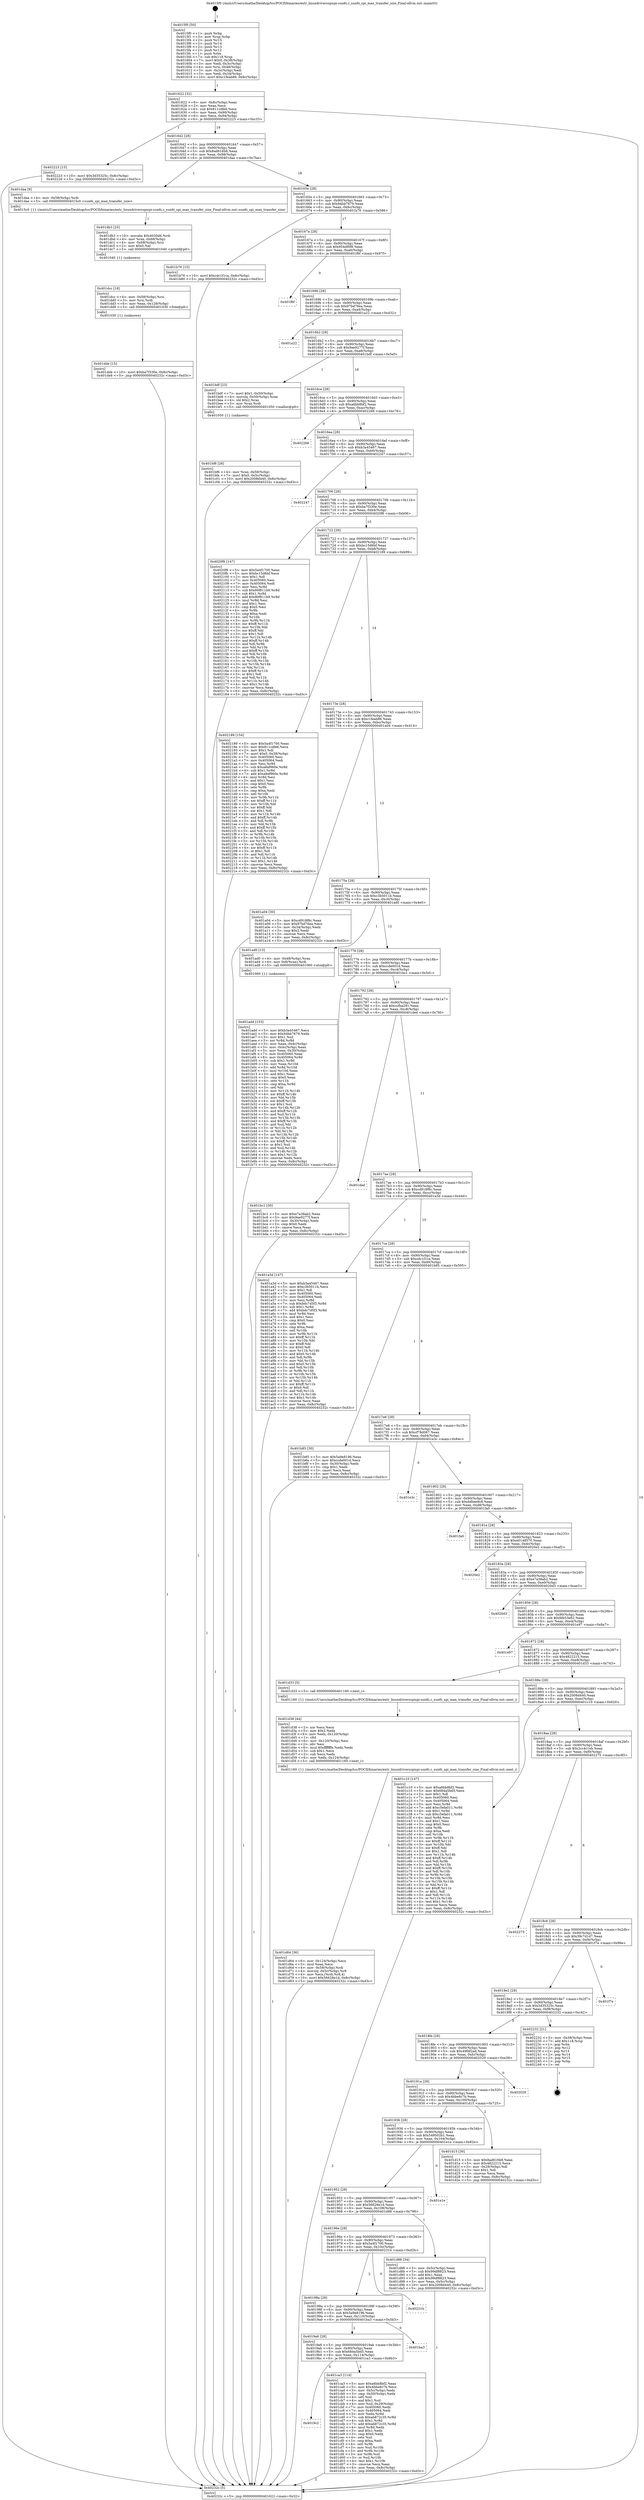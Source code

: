 digraph "0x4015f0" {
  label = "0x4015f0 (/mnt/c/Users/mathe/Desktop/tcc/POCII/binaries/extr_linuxdriversspispi-sun6i.c_sun6i_spi_max_transfer_size_Final-ollvm.out::main(0))"
  labelloc = "t"
  node[shape=record]

  Entry [label="",width=0.3,height=0.3,shape=circle,fillcolor=black,style=filled]
  "0x401622" [label="{
     0x401622 [32]\l
     | [instrs]\l
     &nbsp;&nbsp;0x401622 \<+6\>: mov -0x8c(%rbp),%eax\l
     &nbsp;&nbsp;0x401628 \<+2\>: mov %eax,%ecx\l
     &nbsp;&nbsp;0x40162a \<+6\>: sub $0x811cdfe6,%ecx\l
     &nbsp;&nbsp;0x401630 \<+6\>: mov %eax,-0x90(%rbp)\l
     &nbsp;&nbsp;0x401636 \<+6\>: mov %ecx,-0x94(%rbp)\l
     &nbsp;&nbsp;0x40163c \<+6\>: je 0000000000402223 \<main+0xc33\>\l
  }"]
  "0x402223" [label="{
     0x402223 [15]\l
     | [instrs]\l
     &nbsp;&nbsp;0x402223 \<+10\>: movl $0x3d35325c,-0x8c(%rbp)\l
     &nbsp;&nbsp;0x40222d \<+5\>: jmp 000000000040232c \<main+0xd3c\>\l
  }"]
  "0x401642" [label="{
     0x401642 [28]\l
     | [instrs]\l
     &nbsp;&nbsp;0x401642 \<+5\>: jmp 0000000000401647 \<main+0x57\>\l
     &nbsp;&nbsp;0x401647 \<+6\>: mov -0x90(%rbp),%eax\l
     &nbsp;&nbsp;0x40164d \<+5\>: sub $0x8ad616b8,%eax\l
     &nbsp;&nbsp;0x401652 \<+6\>: mov %eax,-0x98(%rbp)\l
     &nbsp;&nbsp;0x401658 \<+6\>: je 0000000000401daa \<main+0x7ba\>\l
  }"]
  Exit [label="",width=0.3,height=0.3,shape=circle,fillcolor=black,style=filled,peripheries=2]
  "0x401daa" [label="{
     0x401daa [9]\l
     | [instrs]\l
     &nbsp;&nbsp;0x401daa \<+4\>: mov -0x58(%rbp),%rdi\l
     &nbsp;&nbsp;0x401dae \<+5\>: call 00000000004015c0 \<sun6i_spi_max_transfer_size\>\l
     | [calls]\l
     &nbsp;&nbsp;0x4015c0 \{1\} (/mnt/c/Users/mathe/Desktop/tcc/POCII/binaries/extr_linuxdriversspispi-sun6i.c_sun6i_spi_max_transfer_size_Final-ollvm.out::sun6i_spi_max_transfer_size)\l
  }"]
  "0x40165e" [label="{
     0x40165e [28]\l
     | [instrs]\l
     &nbsp;&nbsp;0x40165e \<+5\>: jmp 0000000000401663 \<main+0x73\>\l
     &nbsp;&nbsp;0x401663 \<+6\>: mov -0x90(%rbp),%eax\l
     &nbsp;&nbsp;0x401669 \<+5\>: sub $0x94bb7679,%eax\l
     &nbsp;&nbsp;0x40166e \<+6\>: mov %eax,-0x9c(%rbp)\l
     &nbsp;&nbsp;0x401674 \<+6\>: je 0000000000401b76 \<main+0x586\>\l
  }"]
  "0x401dde" [label="{
     0x401dde [15]\l
     | [instrs]\l
     &nbsp;&nbsp;0x401dde \<+10\>: movl $0xba7f330e,-0x8c(%rbp)\l
     &nbsp;&nbsp;0x401de8 \<+5\>: jmp 000000000040232c \<main+0xd3c\>\l
  }"]
  "0x401b76" [label="{
     0x401b76 [15]\l
     | [instrs]\l
     &nbsp;&nbsp;0x401b76 \<+10\>: movl $0xcdc1f1ca,-0x8c(%rbp)\l
     &nbsp;&nbsp;0x401b80 \<+5\>: jmp 000000000040232c \<main+0xd3c\>\l
  }"]
  "0x40167a" [label="{
     0x40167a [28]\l
     | [instrs]\l
     &nbsp;&nbsp;0x40167a \<+5\>: jmp 000000000040167f \<main+0x8f\>\l
     &nbsp;&nbsp;0x40167f \<+6\>: mov -0x90(%rbp),%eax\l
     &nbsp;&nbsp;0x401685 \<+5\>: sub $0x954df0f8,%eax\l
     &nbsp;&nbsp;0x40168a \<+6\>: mov %eax,-0xa0(%rbp)\l
     &nbsp;&nbsp;0x401690 \<+6\>: je 0000000000401f6f \<main+0x97f\>\l
  }"]
  "0x401dcc" [label="{
     0x401dcc [18]\l
     | [instrs]\l
     &nbsp;&nbsp;0x401dcc \<+4\>: mov -0x58(%rbp),%rsi\l
     &nbsp;&nbsp;0x401dd0 \<+3\>: mov %rsi,%rdi\l
     &nbsp;&nbsp;0x401dd3 \<+6\>: mov %eax,-0x128(%rbp)\l
     &nbsp;&nbsp;0x401dd9 \<+5\>: call 0000000000401030 \<free@plt\>\l
     | [calls]\l
     &nbsp;&nbsp;0x401030 \{1\} (unknown)\l
  }"]
  "0x401f6f" [label="{
     0x401f6f\l
  }", style=dashed]
  "0x401696" [label="{
     0x401696 [28]\l
     | [instrs]\l
     &nbsp;&nbsp;0x401696 \<+5\>: jmp 000000000040169b \<main+0xab\>\l
     &nbsp;&nbsp;0x40169b \<+6\>: mov -0x90(%rbp),%eax\l
     &nbsp;&nbsp;0x4016a1 \<+5\>: sub $0x97bd76ea,%eax\l
     &nbsp;&nbsp;0x4016a6 \<+6\>: mov %eax,-0xa4(%rbp)\l
     &nbsp;&nbsp;0x4016ac \<+6\>: je 0000000000401a22 \<main+0x432\>\l
  }"]
  "0x401db3" [label="{
     0x401db3 [25]\l
     | [instrs]\l
     &nbsp;&nbsp;0x401db3 \<+10\>: movabs $0x4030d6,%rdi\l
     &nbsp;&nbsp;0x401dbd \<+4\>: mov %rax,-0x68(%rbp)\l
     &nbsp;&nbsp;0x401dc1 \<+4\>: mov -0x68(%rbp),%rsi\l
     &nbsp;&nbsp;0x401dc5 \<+2\>: mov $0x0,%al\l
     &nbsp;&nbsp;0x401dc7 \<+5\>: call 0000000000401040 \<printf@plt\>\l
     | [calls]\l
     &nbsp;&nbsp;0x401040 \{1\} (unknown)\l
  }"]
  "0x401a22" [label="{
     0x401a22\l
  }", style=dashed]
  "0x4016b2" [label="{
     0x4016b2 [28]\l
     | [instrs]\l
     &nbsp;&nbsp;0x4016b2 \<+5\>: jmp 00000000004016b7 \<main+0xc7\>\l
     &nbsp;&nbsp;0x4016b7 \<+6\>: mov -0x90(%rbp),%eax\l
     &nbsp;&nbsp;0x4016bd \<+5\>: sub $0x9ae9277f,%eax\l
     &nbsp;&nbsp;0x4016c2 \<+6\>: mov %eax,-0xa8(%rbp)\l
     &nbsp;&nbsp;0x4016c8 \<+6\>: je 0000000000401bdf \<main+0x5ef\>\l
  }"]
  "0x401d64" [label="{
     0x401d64 [36]\l
     | [instrs]\l
     &nbsp;&nbsp;0x401d64 \<+6\>: mov -0x124(%rbp),%ecx\l
     &nbsp;&nbsp;0x401d6a \<+3\>: imul %eax,%ecx\l
     &nbsp;&nbsp;0x401d6d \<+4\>: mov -0x58(%rbp),%rdi\l
     &nbsp;&nbsp;0x401d71 \<+4\>: movslq -0x5c(%rbp),%r8\l
     &nbsp;&nbsp;0x401d75 \<+4\>: mov %ecx,(%rdi,%r8,4)\l
     &nbsp;&nbsp;0x401d79 \<+10\>: movl $0x56628e1d,-0x8c(%rbp)\l
     &nbsp;&nbsp;0x401d83 \<+5\>: jmp 000000000040232c \<main+0xd3c\>\l
  }"]
  "0x401bdf" [label="{
     0x401bdf [23]\l
     | [instrs]\l
     &nbsp;&nbsp;0x401bdf \<+7\>: movl $0x1,-0x50(%rbp)\l
     &nbsp;&nbsp;0x401be6 \<+4\>: movslq -0x50(%rbp),%rax\l
     &nbsp;&nbsp;0x401bea \<+4\>: shl $0x2,%rax\l
     &nbsp;&nbsp;0x401bee \<+3\>: mov %rax,%rdi\l
     &nbsp;&nbsp;0x401bf1 \<+5\>: call 0000000000401050 \<malloc@plt\>\l
     | [calls]\l
     &nbsp;&nbsp;0x401050 \{1\} (unknown)\l
  }"]
  "0x4016ce" [label="{
     0x4016ce [28]\l
     | [instrs]\l
     &nbsp;&nbsp;0x4016ce \<+5\>: jmp 00000000004016d3 \<main+0xe3\>\l
     &nbsp;&nbsp;0x4016d3 \<+6\>: mov -0x90(%rbp),%eax\l
     &nbsp;&nbsp;0x4016d9 \<+5\>: sub $0xa6bb8bf2,%eax\l
     &nbsp;&nbsp;0x4016de \<+6\>: mov %eax,-0xac(%rbp)\l
     &nbsp;&nbsp;0x4016e4 \<+6\>: je 0000000000402266 \<main+0xc76\>\l
  }"]
  "0x401d38" [label="{
     0x401d38 [44]\l
     | [instrs]\l
     &nbsp;&nbsp;0x401d38 \<+2\>: xor %ecx,%ecx\l
     &nbsp;&nbsp;0x401d3a \<+5\>: mov $0x2,%edx\l
     &nbsp;&nbsp;0x401d3f \<+6\>: mov %edx,-0x120(%rbp)\l
     &nbsp;&nbsp;0x401d45 \<+1\>: cltd\l
     &nbsp;&nbsp;0x401d46 \<+6\>: mov -0x120(%rbp),%esi\l
     &nbsp;&nbsp;0x401d4c \<+2\>: idiv %esi\l
     &nbsp;&nbsp;0x401d4e \<+6\>: imul $0xfffffffe,%edx,%edx\l
     &nbsp;&nbsp;0x401d54 \<+3\>: sub $0x1,%ecx\l
     &nbsp;&nbsp;0x401d57 \<+2\>: sub %ecx,%edx\l
     &nbsp;&nbsp;0x401d59 \<+6\>: mov %edx,-0x124(%rbp)\l
     &nbsp;&nbsp;0x401d5f \<+5\>: call 0000000000401160 \<next_i\>\l
     | [calls]\l
     &nbsp;&nbsp;0x401160 \{1\} (/mnt/c/Users/mathe/Desktop/tcc/POCII/binaries/extr_linuxdriversspispi-sun6i.c_sun6i_spi_max_transfer_size_Final-ollvm.out::next_i)\l
  }"]
  "0x402266" [label="{
     0x402266\l
  }", style=dashed]
  "0x4016ea" [label="{
     0x4016ea [28]\l
     | [instrs]\l
     &nbsp;&nbsp;0x4016ea \<+5\>: jmp 00000000004016ef \<main+0xff\>\l
     &nbsp;&nbsp;0x4016ef \<+6\>: mov -0x90(%rbp),%eax\l
     &nbsp;&nbsp;0x4016f5 \<+5\>: sub $0xb3a45467,%eax\l
     &nbsp;&nbsp;0x4016fa \<+6\>: mov %eax,-0xb0(%rbp)\l
     &nbsp;&nbsp;0x401700 \<+6\>: je 0000000000402247 \<main+0xc57\>\l
  }"]
  "0x4019c2" [label="{
     0x4019c2\l
  }", style=dashed]
  "0x402247" [label="{
     0x402247\l
  }", style=dashed]
  "0x401706" [label="{
     0x401706 [28]\l
     | [instrs]\l
     &nbsp;&nbsp;0x401706 \<+5\>: jmp 000000000040170b \<main+0x11b\>\l
     &nbsp;&nbsp;0x40170b \<+6\>: mov -0x90(%rbp),%eax\l
     &nbsp;&nbsp;0x401711 \<+5\>: sub $0xba7f330e,%eax\l
     &nbsp;&nbsp;0x401716 \<+6\>: mov %eax,-0xb4(%rbp)\l
     &nbsp;&nbsp;0x40171c \<+6\>: je 00000000004020f6 \<main+0xb06\>\l
  }"]
  "0x401ca3" [label="{
     0x401ca3 [114]\l
     | [instrs]\l
     &nbsp;&nbsp;0x401ca3 \<+5\>: mov $0xa6bb8bf2,%eax\l
     &nbsp;&nbsp;0x401ca8 \<+5\>: mov $0x4bbe8c7b,%ecx\l
     &nbsp;&nbsp;0x401cad \<+3\>: mov -0x5c(%rbp),%edx\l
     &nbsp;&nbsp;0x401cb0 \<+3\>: cmp -0x50(%rbp),%edx\l
     &nbsp;&nbsp;0x401cb3 \<+4\>: setl %sil\l
     &nbsp;&nbsp;0x401cb7 \<+4\>: and $0x1,%sil\l
     &nbsp;&nbsp;0x401cbb \<+4\>: mov %sil,-0x29(%rbp)\l
     &nbsp;&nbsp;0x401cbf \<+7\>: mov 0x405060,%edx\l
     &nbsp;&nbsp;0x401cc6 \<+7\>: mov 0x405064,%edi\l
     &nbsp;&nbsp;0x401ccd \<+3\>: mov %edx,%r8d\l
     &nbsp;&nbsp;0x401cd0 \<+7\>: sub $0xab872c35,%r8d\l
     &nbsp;&nbsp;0x401cd7 \<+4\>: sub $0x1,%r8d\l
     &nbsp;&nbsp;0x401cdb \<+7\>: add $0xab872c35,%r8d\l
     &nbsp;&nbsp;0x401ce2 \<+4\>: imul %r8d,%edx\l
     &nbsp;&nbsp;0x401ce6 \<+3\>: and $0x1,%edx\l
     &nbsp;&nbsp;0x401ce9 \<+3\>: cmp $0x0,%edx\l
     &nbsp;&nbsp;0x401cec \<+4\>: sete %sil\l
     &nbsp;&nbsp;0x401cf0 \<+3\>: cmp $0xa,%edi\l
     &nbsp;&nbsp;0x401cf3 \<+4\>: setl %r9b\l
     &nbsp;&nbsp;0x401cf7 \<+3\>: mov %sil,%r10b\l
     &nbsp;&nbsp;0x401cfa \<+3\>: and %r9b,%r10b\l
     &nbsp;&nbsp;0x401cfd \<+3\>: xor %r9b,%sil\l
     &nbsp;&nbsp;0x401d00 \<+3\>: or %sil,%r10b\l
     &nbsp;&nbsp;0x401d03 \<+4\>: test $0x1,%r10b\l
     &nbsp;&nbsp;0x401d07 \<+3\>: cmovne %ecx,%eax\l
     &nbsp;&nbsp;0x401d0a \<+6\>: mov %eax,-0x8c(%rbp)\l
     &nbsp;&nbsp;0x401d10 \<+5\>: jmp 000000000040232c \<main+0xd3c\>\l
  }"]
  "0x4020f6" [label="{
     0x4020f6 [147]\l
     | [instrs]\l
     &nbsp;&nbsp;0x4020f6 \<+5\>: mov $0x5a4f1700,%eax\l
     &nbsp;&nbsp;0x4020fb \<+5\>: mov $0xbc15d6bf,%ecx\l
     &nbsp;&nbsp;0x402100 \<+2\>: mov $0x1,%dl\l
     &nbsp;&nbsp;0x402102 \<+7\>: mov 0x405060,%esi\l
     &nbsp;&nbsp;0x402109 \<+7\>: mov 0x405064,%edi\l
     &nbsp;&nbsp;0x402110 \<+3\>: mov %esi,%r8d\l
     &nbsp;&nbsp;0x402113 \<+7\>: sub $0x90f811b9,%r8d\l
     &nbsp;&nbsp;0x40211a \<+4\>: sub $0x1,%r8d\l
     &nbsp;&nbsp;0x40211e \<+7\>: add $0x90f811b9,%r8d\l
     &nbsp;&nbsp;0x402125 \<+4\>: imul %r8d,%esi\l
     &nbsp;&nbsp;0x402129 \<+3\>: and $0x1,%esi\l
     &nbsp;&nbsp;0x40212c \<+3\>: cmp $0x0,%esi\l
     &nbsp;&nbsp;0x40212f \<+4\>: sete %r9b\l
     &nbsp;&nbsp;0x402133 \<+3\>: cmp $0xa,%edi\l
     &nbsp;&nbsp;0x402136 \<+4\>: setl %r10b\l
     &nbsp;&nbsp;0x40213a \<+3\>: mov %r9b,%r11b\l
     &nbsp;&nbsp;0x40213d \<+4\>: xor $0xff,%r11b\l
     &nbsp;&nbsp;0x402141 \<+3\>: mov %r10b,%bl\l
     &nbsp;&nbsp;0x402144 \<+3\>: xor $0xff,%bl\l
     &nbsp;&nbsp;0x402147 \<+3\>: xor $0x1,%dl\l
     &nbsp;&nbsp;0x40214a \<+3\>: mov %r11b,%r14b\l
     &nbsp;&nbsp;0x40214d \<+4\>: and $0xff,%r14b\l
     &nbsp;&nbsp;0x402151 \<+3\>: and %dl,%r9b\l
     &nbsp;&nbsp;0x402154 \<+3\>: mov %bl,%r15b\l
     &nbsp;&nbsp;0x402157 \<+4\>: and $0xff,%r15b\l
     &nbsp;&nbsp;0x40215b \<+3\>: and %dl,%r10b\l
     &nbsp;&nbsp;0x40215e \<+3\>: or %r9b,%r14b\l
     &nbsp;&nbsp;0x402161 \<+3\>: or %r10b,%r15b\l
     &nbsp;&nbsp;0x402164 \<+3\>: xor %r15b,%r14b\l
     &nbsp;&nbsp;0x402167 \<+3\>: or %bl,%r11b\l
     &nbsp;&nbsp;0x40216a \<+4\>: xor $0xff,%r11b\l
     &nbsp;&nbsp;0x40216e \<+3\>: or $0x1,%dl\l
     &nbsp;&nbsp;0x402171 \<+3\>: and %dl,%r11b\l
     &nbsp;&nbsp;0x402174 \<+3\>: or %r11b,%r14b\l
     &nbsp;&nbsp;0x402177 \<+4\>: test $0x1,%r14b\l
     &nbsp;&nbsp;0x40217b \<+3\>: cmovne %ecx,%eax\l
     &nbsp;&nbsp;0x40217e \<+6\>: mov %eax,-0x8c(%rbp)\l
     &nbsp;&nbsp;0x402184 \<+5\>: jmp 000000000040232c \<main+0xd3c\>\l
  }"]
  "0x401722" [label="{
     0x401722 [28]\l
     | [instrs]\l
     &nbsp;&nbsp;0x401722 \<+5\>: jmp 0000000000401727 \<main+0x137\>\l
     &nbsp;&nbsp;0x401727 \<+6\>: mov -0x90(%rbp),%eax\l
     &nbsp;&nbsp;0x40172d \<+5\>: sub $0xbc15d6bf,%eax\l
     &nbsp;&nbsp;0x401732 \<+6\>: mov %eax,-0xb8(%rbp)\l
     &nbsp;&nbsp;0x401738 \<+6\>: je 0000000000402189 \<main+0xb99\>\l
  }"]
  "0x4019a6" [label="{
     0x4019a6 [28]\l
     | [instrs]\l
     &nbsp;&nbsp;0x4019a6 \<+5\>: jmp 00000000004019ab \<main+0x3bb\>\l
     &nbsp;&nbsp;0x4019ab \<+6\>: mov -0x90(%rbp),%eax\l
     &nbsp;&nbsp;0x4019b1 \<+5\>: sub $0x684a5bd5,%eax\l
     &nbsp;&nbsp;0x4019b6 \<+6\>: mov %eax,-0x114(%rbp)\l
     &nbsp;&nbsp;0x4019bc \<+6\>: je 0000000000401ca3 \<main+0x6b3\>\l
  }"]
  "0x402189" [label="{
     0x402189 [154]\l
     | [instrs]\l
     &nbsp;&nbsp;0x402189 \<+5\>: mov $0x5a4f1700,%eax\l
     &nbsp;&nbsp;0x40218e \<+5\>: mov $0x811cdfe6,%ecx\l
     &nbsp;&nbsp;0x402193 \<+2\>: mov $0x1,%dl\l
     &nbsp;&nbsp;0x402195 \<+7\>: movl $0x0,-0x38(%rbp)\l
     &nbsp;&nbsp;0x40219c \<+7\>: mov 0x405060,%esi\l
     &nbsp;&nbsp;0x4021a3 \<+7\>: mov 0x405064,%edi\l
     &nbsp;&nbsp;0x4021aa \<+3\>: mov %esi,%r8d\l
     &nbsp;&nbsp;0x4021ad \<+7\>: sub $0xa8af960e,%r8d\l
     &nbsp;&nbsp;0x4021b4 \<+4\>: sub $0x1,%r8d\l
     &nbsp;&nbsp;0x4021b8 \<+7\>: add $0xa8af960e,%r8d\l
     &nbsp;&nbsp;0x4021bf \<+4\>: imul %r8d,%esi\l
     &nbsp;&nbsp;0x4021c3 \<+3\>: and $0x1,%esi\l
     &nbsp;&nbsp;0x4021c6 \<+3\>: cmp $0x0,%esi\l
     &nbsp;&nbsp;0x4021c9 \<+4\>: sete %r9b\l
     &nbsp;&nbsp;0x4021cd \<+3\>: cmp $0xa,%edi\l
     &nbsp;&nbsp;0x4021d0 \<+4\>: setl %r10b\l
     &nbsp;&nbsp;0x4021d4 \<+3\>: mov %r9b,%r11b\l
     &nbsp;&nbsp;0x4021d7 \<+4\>: xor $0xff,%r11b\l
     &nbsp;&nbsp;0x4021db \<+3\>: mov %r10b,%bl\l
     &nbsp;&nbsp;0x4021de \<+3\>: xor $0xff,%bl\l
     &nbsp;&nbsp;0x4021e1 \<+3\>: xor $0x1,%dl\l
     &nbsp;&nbsp;0x4021e4 \<+3\>: mov %r11b,%r14b\l
     &nbsp;&nbsp;0x4021e7 \<+4\>: and $0xff,%r14b\l
     &nbsp;&nbsp;0x4021eb \<+3\>: and %dl,%r9b\l
     &nbsp;&nbsp;0x4021ee \<+3\>: mov %bl,%r15b\l
     &nbsp;&nbsp;0x4021f1 \<+4\>: and $0xff,%r15b\l
     &nbsp;&nbsp;0x4021f5 \<+3\>: and %dl,%r10b\l
     &nbsp;&nbsp;0x4021f8 \<+3\>: or %r9b,%r14b\l
     &nbsp;&nbsp;0x4021fb \<+3\>: or %r10b,%r15b\l
     &nbsp;&nbsp;0x4021fe \<+3\>: xor %r15b,%r14b\l
     &nbsp;&nbsp;0x402201 \<+3\>: or %bl,%r11b\l
     &nbsp;&nbsp;0x402204 \<+4\>: xor $0xff,%r11b\l
     &nbsp;&nbsp;0x402208 \<+3\>: or $0x1,%dl\l
     &nbsp;&nbsp;0x40220b \<+3\>: and %dl,%r11b\l
     &nbsp;&nbsp;0x40220e \<+3\>: or %r11b,%r14b\l
     &nbsp;&nbsp;0x402211 \<+4\>: test $0x1,%r14b\l
     &nbsp;&nbsp;0x402215 \<+3\>: cmovne %ecx,%eax\l
     &nbsp;&nbsp;0x402218 \<+6\>: mov %eax,-0x8c(%rbp)\l
     &nbsp;&nbsp;0x40221e \<+5\>: jmp 000000000040232c \<main+0xd3c\>\l
  }"]
  "0x40173e" [label="{
     0x40173e [28]\l
     | [instrs]\l
     &nbsp;&nbsp;0x40173e \<+5\>: jmp 0000000000401743 \<main+0x153\>\l
     &nbsp;&nbsp;0x401743 \<+6\>: mov -0x90(%rbp),%eax\l
     &nbsp;&nbsp;0x401749 \<+5\>: sub $0xc1feab86,%eax\l
     &nbsp;&nbsp;0x40174e \<+6\>: mov %eax,-0xbc(%rbp)\l
     &nbsp;&nbsp;0x401754 \<+6\>: je 0000000000401a04 \<main+0x414\>\l
  }"]
  "0x401ba3" [label="{
     0x401ba3\l
  }", style=dashed]
  "0x401a04" [label="{
     0x401a04 [30]\l
     | [instrs]\l
     &nbsp;&nbsp;0x401a04 \<+5\>: mov $0xcd918f8c,%eax\l
     &nbsp;&nbsp;0x401a09 \<+5\>: mov $0x97bd76ea,%ecx\l
     &nbsp;&nbsp;0x401a0e \<+3\>: mov -0x34(%rbp),%edx\l
     &nbsp;&nbsp;0x401a11 \<+3\>: cmp $0x2,%edx\l
     &nbsp;&nbsp;0x401a14 \<+3\>: cmovne %ecx,%eax\l
     &nbsp;&nbsp;0x401a17 \<+6\>: mov %eax,-0x8c(%rbp)\l
     &nbsp;&nbsp;0x401a1d \<+5\>: jmp 000000000040232c \<main+0xd3c\>\l
  }"]
  "0x40175a" [label="{
     0x40175a [28]\l
     | [instrs]\l
     &nbsp;&nbsp;0x40175a \<+5\>: jmp 000000000040175f \<main+0x16f\>\l
     &nbsp;&nbsp;0x40175f \<+6\>: mov -0x90(%rbp),%eax\l
     &nbsp;&nbsp;0x401765 \<+5\>: sub $0xc3b5011b,%eax\l
     &nbsp;&nbsp;0x40176a \<+6\>: mov %eax,-0xc0(%rbp)\l
     &nbsp;&nbsp;0x401770 \<+6\>: je 0000000000401ad0 \<main+0x4e0\>\l
  }"]
  "0x40232c" [label="{
     0x40232c [5]\l
     | [instrs]\l
     &nbsp;&nbsp;0x40232c \<+5\>: jmp 0000000000401622 \<main+0x32\>\l
  }"]
  "0x4015f0" [label="{
     0x4015f0 [50]\l
     | [instrs]\l
     &nbsp;&nbsp;0x4015f0 \<+1\>: push %rbp\l
     &nbsp;&nbsp;0x4015f1 \<+3\>: mov %rsp,%rbp\l
     &nbsp;&nbsp;0x4015f4 \<+2\>: push %r15\l
     &nbsp;&nbsp;0x4015f6 \<+2\>: push %r14\l
     &nbsp;&nbsp;0x4015f8 \<+2\>: push %r13\l
     &nbsp;&nbsp;0x4015fa \<+2\>: push %r12\l
     &nbsp;&nbsp;0x4015fc \<+1\>: push %rbx\l
     &nbsp;&nbsp;0x4015fd \<+7\>: sub $0x118,%rsp\l
     &nbsp;&nbsp;0x401604 \<+7\>: movl $0x0,-0x38(%rbp)\l
     &nbsp;&nbsp;0x40160b \<+3\>: mov %edi,-0x3c(%rbp)\l
     &nbsp;&nbsp;0x40160e \<+4\>: mov %rsi,-0x48(%rbp)\l
     &nbsp;&nbsp;0x401612 \<+3\>: mov -0x3c(%rbp),%edi\l
     &nbsp;&nbsp;0x401615 \<+3\>: mov %edi,-0x34(%rbp)\l
     &nbsp;&nbsp;0x401618 \<+10\>: movl $0xc1feab86,-0x8c(%rbp)\l
  }"]
  "0x40198a" [label="{
     0x40198a [28]\l
     | [instrs]\l
     &nbsp;&nbsp;0x40198a \<+5\>: jmp 000000000040198f \<main+0x39f\>\l
     &nbsp;&nbsp;0x40198f \<+6\>: mov -0x90(%rbp),%eax\l
     &nbsp;&nbsp;0x401995 \<+5\>: sub $0x5a9e8196,%eax\l
     &nbsp;&nbsp;0x40199a \<+6\>: mov %eax,-0x110(%rbp)\l
     &nbsp;&nbsp;0x4019a0 \<+6\>: je 0000000000401ba3 \<main+0x5b3\>\l
  }"]
  "0x401ad0" [label="{
     0x401ad0 [13]\l
     | [instrs]\l
     &nbsp;&nbsp;0x401ad0 \<+4\>: mov -0x48(%rbp),%rax\l
     &nbsp;&nbsp;0x401ad4 \<+4\>: mov 0x8(%rax),%rdi\l
     &nbsp;&nbsp;0x401ad8 \<+5\>: call 0000000000401060 \<atoi@plt\>\l
     | [calls]\l
     &nbsp;&nbsp;0x401060 \{1\} (unknown)\l
  }"]
  "0x401776" [label="{
     0x401776 [28]\l
     | [instrs]\l
     &nbsp;&nbsp;0x401776 \<+5\>: jmp 000000000040177b \<main+0x18b\>\l
     &nbsp;&nbsp;0x40177b \<+6\>: mov -0x90(%rbp),%eax\l
     &nbsp;&nbsp;0x401781 \<+5\>: sub $0xccde001d,%eax\l
     &nbsp;&nbsp;0x401786 \<+6\>: mov %eax,-0xc4(%rbp)\l
     &nbsp;&nbsp;0x40178c \<+6\>: je 0000000000401bc1 \<main+0x5d1\>\l
  }"]
  "0x40231b" [label="{
     0x40231b\l
  }", style=dashed]
  "0x401bc1" [label="{
     0x401bc1 [30]\l
     | [instrs]\l
     &nbsp;&nbsp;0x401bc1 \<+5\>: mov $0xe7a38ab2,%eax\l
     &nbsp;&nbsp;0x401bc6 \<+5\>: mov $0x9ae9277f,%ecx\l
     &nbsp;&nbsp;0x401bcb \<+3\>: mov -0x30(%rbp),%edx\l
     &nbsp;&nbsp;0x401bce \<+3\>: cmp $0x0,%edx\l
     &nbsp;&nbsp;0x401bd1 \<+3\>: cmove %ecx,%eax\l
     &nbsp;&nbsp;0x401bd4 \<+6\>: mov %eax,-0x8c(%rbp)\l
     &nbsp;&nbsp;0x401bda \<+5\>: jmp 000000000040232c \<main+0xd3c\>\l
  }"]
  "0x401792" [label="{
     0x401792 [28]\l
     | [instrs]\l
     &nbsp;&nbsp;0x401792 \<+5\>: jmp 0000000000401797 \<main+0x1a7\>\l
     &nbsp;&nbsp;0x401797 \<+6\>: mov -0x90(%rbp),%eax\l
     &nbsp;&nbsp;0x40179d \<+5\>: sub $0xccfba291,%eax\l
     &nbsp;&nbsp;0x4017a2 \<+6\>: mov %eax,-0xc8(%rbp)\l
     &nbsp;&nbsp;0x4017a8 \<+6\>: je 0000000000401ded \<main+0x7fd\>\l
  }"]
  "0x40196e" [label="{
     0x40196e [28]\l
     | [instrs]\l
     &nbsp;&nbsp;0x40196e \<+5\>: jmp 0000000000401973 \<main+0x383\>\l
     &nbsp;&nbsp;0x401973 \<+6\>: mov -0x90(%rbp),%eax\l
     &nbsp;&nbsp;0x401979 \<+5\>: sub $0x5a4f1700,%eax\l
     &nbsp;&nbsp;0x40197e \<+6\>: mov %eax,-0x10c(%rbp)\l
     &nbsp;&nbsp;0x401984 \<+6\>: je 000000000040231b \<main+0xd2b\>\l
  }"]
  "0x401ded" [label="{
     0x401ded\l
  }", style=dashed]
  "0x4017ae" [label="{
     0x4017ae [28]\l
     | [instrs]\l
     &nbsp;&nbsp;0x4017ae \<+5\>: jmp 00000000004017b3 \<main+0x1c3\>\l
     &nbsp;&nbsp;0x4017b3 \<+6\>: mov -0x90(%rbp),%eax\l
     &nbsp;&nbsp;0x4017b9 \<+5\>: sub $0xcd918f8c,%eax\l
     &nbsp;&nbsp;0x4017be \<+6\>: mov %eax,-0xcc(%rbp)\l
     &nbsp;&nbsp;0x4017c4 \<+6\>: je 0000000000401a3d \<main+0x44d\>\l
  }"]
  "0x401d88" [label="{
     0x401d88 [34]\l
     | [instrs]\l
     &nbsp;&nbsp;0x401d88 \<+3\>: mov -0x5c(%rbp),%eax\l
     &nbsp;&nbsp;0x401d8b \<+5\>: sub $0x99df8823,%eax\l
     &nbsp;&nbsp;0x401d90 \<+3\>: add $0x1,%eax\l
     &nbsp;&nbsp;0x401d93 \<+5\>: add $0x99df8823,%eax\l
     &nbsp;&nbsp;0x401d98 \<+3\>: mov %eax,-0x5c(%rbp)\l
     &nbsp;&nbsp;0x401d9b \<+10\>: movl $0x2008d440,-0x8c(%rbp)\l
     &nbsp;&nbsp;0x401da5 \<+5\>: jmp 000000000040232c \<main+0xd3c\>\l
  }"]
  "0x401a3d" [label="{
     0x401a3d [147]\l
     | [instrs]\l
     &nbsp;&nbsp;0x401a3d \<+5\>: mov $0xb3a45467,%eax\l
     &nbsp;&nbsp;0x401a42 \<+5\>: mov $0xc3b5011b,%ecx\l
     &nbsp;&nbsp;0x401a47 \<+2\>: mov $0x1,%dl\l
     &nbsp;&nbsp;0x401a49 \<+7\>: mov 0x405060,%esi\l
     &nbsp;&nbsp;0x401a50 \<+7\>: mov 0x405064,%edi\l
     &nbsp;&nbsp;0x401a57 \<+3\>: mov %esi,%r8d\l
     &nbsp;&nbsp;0x401a5a \<+7\>: sub $0xbdc7d5f3,%r8d\l
     &nbsp;&nbsp;0x401a61 \<+4\>: sub $0x1,%r8d\l
     &nbsp;&nbsp;0x401a65 \<+7\>: add $0xbdc7d5f3,%r8d\l
     &nbsp;&nbsp;0x401a6c \<+4\>: imul %r8d,%esi\l
     &nbsp;&nbsp;0x401a70 \<+3\>: and $0x1,%esi\l
     &nbsp;&nbsp;0x401a73 \<+3\>: cmp $0x0,%esi\l
     &nbsp;&nbsp;0x401a76 \<+4\>: sete %r9b\l
     &nbsp;&nbsp;0x401a7a \<+3\>: cmp $0xa,%edi\l
     &nbsp;&nbsp;0x401a7d \<+4\>: setl %r10b\l
     &nbsp;&nbsp;0x401a81 \<+3\>: mov %r9b,%r11b\l
     &nbsp;&nbsp;0x401a84 \<+4\>: xor $0xff,%r11b\l
     &nbsp;&nbsp;0x401a88 \<+3\>: mov %r10b,%bl\l
     &nbsp;&nbsp;0x401a8b \<+3\>: xor $0xff,%bl\l
     &nbsp;&nbsp;0x401a8e \<+3\>: xor $0x0,%dl\l
     &nbsp;&nbsp;0x401a91 \<+3\>: mov %r11b,%r14b\l
     &nbsp;&nbsp;0x401a94 \<+4\>: and $0x0,%r14b\l
     &nbsp;&nbsp;0x401a98 \<+3\>: and %dl,%r9b\l
     &nbsp;&nbsp;0x401a9b \<+3\>: mov %bl,%r15b\l
     &nbsp;&nbsp;0x401a9e \<+4\>: and $0x0,%r15b\l
     &nbsp;&nbsp;0x401aa2 \<+3\>: and %dl,%r10b\l
     &nbsp;&nbsp;0x401aa5 \<+3\>: or %r9b,%r14b\l
     &nbsp;&nbsp;0x401aa8 \<+3\>: or %r10b,%r15b\l
     &nbsp;&nbsp;0x401aab \<+3\>: xor %r15b,%r14b\l
     &nbsp;&nbsp;0x401aae \<+3\>: or %bl,%r11b\l
     &nbsp;&nbsp;0x401ab1 \<+4\>: xor $0xff,%r11b\l
     &nbsp;&nbsp;0x401ab5 \<+3\>: or $0x0,%dl\l
     &nbsp;&nbsp;0x401ab8 \<+3\>: and %dl,%r11b\l
     &nbsp;&nbsp;0x401abb \<+3\>: or %r11b,%r14b\l
     &nbsp;&nbsp;0x401abe \<+4\>: test $0x1,%r14b\l
     &nbsp;&nbsp;0x401ac2 \<+3\>: cmovne %ecx,%eax\l
     &nbsp;&nbsp;0x401ac5 \<+6\>: mov %eax,-0x8c(%rbp)\l
     &nbsp;&nbsp;0x401acb \<+5\>: jmp 000000000040232c \<main+0xd3c\>\l
  }"]
  "0x4017ca" [label="{
     0x4017ca [28]\l
     | [instrs]\l
     &nbsp;&nbsp;0x4017ca \<+5\>: jmp 00000000004017cf \<main+0x1df\>\l
     &nbsp;&nbsp;0x4017cf \<+6\>: mov -0x90(%rbp),%eax\l
     &nbsp;&nbsp;0x4017d5 \<+5\>: sub $0xcdc1f1ca,%eax\l
     &nbsp;&nbsp;0x4017da \<+6\>: mov %eax,-0xd0(%rbp)\l
     &nbsp;&nbsp;0x4017e0 \<+6\>: je 0000000000401b85 \<main+0x595\>\l
  }"]
  "0x401add" [label="{
     0x401add [153]\l
     | [instrs]\l
     &nbsp;&nbsp;0x401add \<+5\>: mov $0xb3a45467,%ecx\l
     &nbsp;&nbsp;0x401ae2 \<+5\>: mov $0x94bb7679,%edx\l
     &nbsp;&nbsp;0x401ae7 \<+3\>: mov $0x1,%sil\l
     &nbsp;&nbsp;0x401aea \<+3\>: xor %r8d,%r8d\l
     &nbsp;&nbsp;0x401aed \<+3\>: mov %eax,-0x4c(%rbp)\l
     &nbsp;&nbsp;0x401af0 \<+3\>: mov -0x4c(%rbp),%eax\l
     &nbsp;&nbsp;0x401af3 \<+3\>: mov %eax,-0x30(%rbp)\l
     &nbsp;&nbsp;0x401af6 \<+7\>: mov 0x405060,%eax\l
     &nbsp;&nbsp;0x401afd \<+8\>: mov 0x405064,%r9d\l
     &nbsp;&nbsp;0x401b05 \<+4\>: sub $0x1,%r8d\l
     &nbsp;&nbsp;0x401b09 \<+3\>: mov %eax,%r10d\l
     &nbsp;&nbsp;0x401b0c \<+3\>: add %r8d,%r10d\l
     &nbsp;&nbsp;0x401b0f \<+4\>: imul %r10d,%eax\l
     &nbsp;&nbsp;0x401b13 \<+3\>: and $0x1,%eax\l
     &nbsp;&nbsp;0x401b16 \<+3\>: cmp $0x0,%eax\l
     &nbsp;&nbsp;0x401b19 \<+4\>: sete %r11b\l
     &nbsp;&nbsp;0x401b1d \<+4\>: cmp $0xa,%r9d\l
     &nbsp;&nbsp;0x401b21 \<+3\>: setl %bl\l
     &nbsp;&nbsp;0x401b24 \<+3\>: mov %r11b,%r14b\l
     &nbsp;&nbsp;0x401b27 \<+4\>: xor $0xff,%r14b\l
     &nbsp;&nbsp;0x401b2b \<+3\>: mov %bl,%r15b\l
     &nbsp;&nbsp;0x401b2e \<+4\>: xor $0xff,%r15b\l
     &nbsp;&nbsp;0x401b32 \<+4\>: xor $0x1,%sil\l
     &nbsp;&nbsp;0x401b36 \<+3\>: mov %r14b,%r12b\l
     &nbsp;&nbsp;0x401b39 \<+4\>: and $0xff,%r12b\l
     &nbsp;&nbsp;0x401b3d \<+3\>: and %sil,%r11b\l
     &nbsp;&nbsp;0x401b40 \<+3\>: mov %r15b,%r13b\l
     &nbsp;&nbsp;0x401b43 \<+4\>: and $0xff,%r13b\l
     &nbsp;&nbsp;0x401b47 \<+3\>: and %sil,%bl\l
     &nbsp;&nbsp;0x401b4a \<+3\>: or %r11b,%r12b\l
     &nbsp;&nbsp;0x401b4d \<+3\>: or %bl,%r13b\l
     &nbsp;&nbsp;0x401b50 \<+3\>: xor %r13b,%r12b\l
     &nbsp;&nbsp;0x401b53 \<+3\>: or %r15b,%r14b\l
     &nbsp;&nbsp;0x401b56 \<+4\>: xor $0xff,%r14b\l
     &nbsp;&nbsp;0x401b5a \<+4\>: or $0x1,%sil\l
     &nbsp;&nbsp;0x401b5e \<+3\>: and %sil,%r14b\l
     &nbsp;&nbsp;0x401b61 \<+3\>: or %r14b,%r12b\l
     &nbsp;&nbsp;0x401b64 \<+4\>: test $0x1,%r12b\l
     &nbsp;&nbsp;0x401b68 \<+3\>: cmovne %edx,%ecx\l
     &nbsp;&nbsp;0x401b6b \<+6\>: mov %ecx,-0x8c(%rbp)\l
     &nbsp;&nbsp;0x401b71 \<+5\>: jmp 000000000040232c \<main+0xd3c\>\l
  }"]
  "0x401952" [label="{
     0x401952 [28]\l
     | [instrs]\l
     &nbsp;&nbsp;0x401952 \<+5\>: jmp 0000000000401957 \<main+0x367\>\l
     &nbsp;&nbsp;0x401957 \<+6\>: mov -0x90(%rbp),%eax\l
     &nbsp;&nbsp;0x40195d \<+5\>: sub $0x56628e1d,%eax\l
     &nbsp;&nbsp;0x401962 \<+6\>: mov %eax,-0x108(%rbp)\l
     &nbsp;&nbsp;0x401968 \<+6\>: je 0000000000401d88 \<main+0x798\>\l
  }"]
  "0x401b85" [label="{
     0x401b85 [30]\l
     | [instrs]\l
     &nbsp;&nbsp;0x401b85 \<+5\>: mov $0x5a9e8196,%eax\l
     &nbsp;&nbsp;0x401b8a \<+5\>: mov $0xccde001d,%ecx\l
     &nbsp;&nbsp;0x401b8f \<+3\>: mov -0x30(%rbp),%edx\l
     &nbsp;&nbsp;0x401b92 \<+3\>: cmp $0x1,%edx\l
     &nbsp;&nbsp;0x401b95 \<+3\>: cmovl %ecx,%eax\l
     &nbsp;&nbsp;0x401b98 \<+6\>: mov %eax,-0x8c(%rbp)\l
     &nbsp;&nbsp;0x401b9e \<+5\>: jmp 000000000040232c \<main+0xd3c\>\l
  }"]
  "0x4017e6" [label="{
     0x4017e6 [28]\l
     | [instrs]\l
     &nbsp;&nbsp;0x4017e6 \<+5\>: jmp 00000000004017eb \<main+0x1fb\>\l
     &nbsp;&nbsp;0x4017eb \<+6\>: mov -0x90(%rbp),%eax\l
     &nbsp;&nbsp;0x4017f1 \<+5\>: sub $0xcf78d067,%eax\l
     &nbsp;&nbsp;0x4017f6 \<+6\>: mov %eax,-0xd4(%rbp)\l
     &nbsp;&nbsp;0x4017fc \<+6\>: je 0000000000401e3c \<main+0x84c\>\l
  }"]
  "0x401bf6" [label="{
     0x401bf6 [26]\l
     | [instrs]\l
     &nbsp;&nbsp;0x401bf6 \<+4\>: mov %rax,-0x58(%rbp)\l
     &nbsp;&nbsp;0x401bfa \<+7\>: movl $0x0,-0x5c(%rbp)\l
     &nbsp;&nbsp;0x401c01 \<+10\>: movl $0x2008d440,-0x8c(%rbp)\l
     &nbsp;&nbsp;0x401c0b \<+5\>: jmp 000000000040232c \<main+0xd3c\>\l
  }"]
  "0x401e1e" [label="{
     0x401e1e\l
  }", style=dashed]
  "0x401e3c" [label="{
     0x401e3c\l
  }", style=dashed]
  "0x401802" [label="{
     0x401802 [28]\l
     | [instrs]\l
     &nbsp;&nbsp;0x401802 \<+5\>: jmp 0000000000401807 \<main+0x217\>\l
     &nbsp;&nbsp;0x401807 \<+6\>: mov -0x90(%rbp),%eax\l
     &nbsp;&nbsp;0x40180d \<+5\>: sub $0xddbee9c8,%eax\l
     &nbsp;&nbsp;0x401812 \<+6\>: mov %eax,-0xd8(%rbp)\l
     &nbsp;&nbsp;0x401818 \<+6\>: je 0000000000401fa0 \<main+0x9b0\>\l
  }"]
  "0x401936" [label="{
     0x401936 [28]\l
     | [instrs]\l
     &nbsp;&nbsp;0x401936 \<+5\>: jmp 000000000040193b \<main+0x34b\>\l
     &nbsp;&nbsp;0x40193b \<+6\>: mov -0x90(%rbp),%eax\l
     &nbsp;&nbsp;0x401941 \<+5\>: sub $0x549502b1,%eax\l
     &nbsp;&nbsp;0x401946 \<+6\>: mov %eax,-0x104(%rbp)\l
     &nbsp;&nbsp;0x40194c \<+6\>: je 0000000000401e1e \<main+0x82e\>\l
  }"]
  "0x401fa0" [label="{
     0x401fa0\l
  }", style=dashed]
  "0x40181e" [label="{
     0x40181e [28]\l
     | [instrs]\l
     &nbsp;&nbsp;0x40181e \<+5\>: jmp 0000000000401823 \<main+0x233\>\l
     &nbsp;&nbsp;0x401823 \<+6\>: mov -0x90(%rbp),%eax\l
     &nbsp;&nbsp;0x401829 \<+5\>: sub $0xe0148570,%eax\l
     &nbsp;&nbsp;0x40182e \<+6\>: mov %eax,-0xdc(%rbp)\l
     &nbsp;&nbsp;0x401834 \<+6\>: je 00000000004020e2 \<main+0xaf2\>\l
  }"]
  "0x401d15" [label="{
     0x401d15 [30]\l
     | [instrs]\l
     &nbsp;&nbsp;0x401d15 \<+5\>: mov $0x8ad616b8,%eax\l
     &nbsp;&nbsp;0x401d1a \<+5\>: mov $0x4822215,%ecx\l
     &nbsp;&nbsp;0x401d1f \<+3\>: mov -0x29(%rbp),%dl\l
     &nbsp;&nbsp;0x401d22 \<+3\>: test $0x1,%dl\l
     &nbsp;&nbsp;0x401d25 \<+3\>: cmovne %ecx,%eax\l
     &nbsp;&nbsp;0x401d28 \<+6\>: mov %eax,-0x8c(%rbp)\l
     &nbsp;&nbsp;0x401d2e \<+5\>: jmp 000000000040232c \<main+0xd3c\>\l
  }"]
  "0x4020e2" [label="{
     0x4020e2\l
  }", style=dashed]
  "0x40183a" [label="{
     0x40183a [28]\l
     | [instrs]\l
     &nbsp;&nbsp;0x40183a \<+5\>: jmp 000000000040183f \<main+0x24f\>\l
     &nbsp;&nbsp;0x40183f \<+6\>: mov -0x90(%rbp),%eax\l
     &nbsp;&nbsp;0x401845 \<+5\>: sub $0xe7a38ab2,%eax\l
     &nbsp;&nbsp;0x40184a \<+6\>: mov %eax,-0xe0(%rbp)\l
     &nbsp;&nbsp;0x401850 \<+6\>: je 00000000004020d3 \<main+0xae3\>\l
  }"]
  "0x40191a" [label="{
     0x40191a [28]\l
     | [instrs]\l
     &nbsp;&nbsp;0x40191a \<+5\>: jmp 000000000040191f \<main+0x32f\>\l
     &nbsp;&nbsp;0x40191f \<+6\>: mov -0x90(%rbp),%eax\l
     &nbsp;&nbsp;0x401925 \<+5\>: sub $0x4bbe8c7b,%eax\l
     &nbsp;&nbsp;0x40192a \<+6\>: mov %eax,-0x100(%rbp)\l
     &nbsp;&nbsp;0x401930 \<+6\>: je 0000000000401d15 \<main+0x725\>\l
  }"]
  "0x4020d3" [label="{
     0x4020d3\l
  }", style=dashed]
  "0x401856" [label="{
     0x401856 [28]\l
     | [instrs]\l
     &nbsp;&nbsp;0x401856 \<+5\>: jmp 000000000040185b \<main+0x26b\>\l
     &nbsp;&nbsp;0x40185b \<+6\>: mov -0x90(%rbp),%eax\l
     &nbsp;&nbsp;0x401861 \<+5\>: sub $0xfdb53e62,%eax\l
     &nbsp;&nbsp;0x401866 \<+6\>: mov %eax,-0xe4(%rbp)\l
     &nbsp;&nbsp;0x40186c \<+6\>: je 0000000000401e97 \<main+0x8a7\>\l
  }"]
  "0x402029" [label="{
     0x402029\l
  }", style=dashed]
  "0x401e97" [label="{
     0x401e97\l
  }", style=dashed]
  "0x401872" [label="{
     0x401872 [28]\l
     | [instrs]\l
     &nbsp;&nbsp;0x401872 \<+5\>: jmp 0000000000401877 \<main+0x287\>\l
     &nbsp;&nbsp;0x401877 \<+6\>: mov -0x90(%rbp),%eax\l
     &nbsp;&nbsp;0x40187d \<+5\>: sub $0x4822215,%eax\l
     &nbsp;&nbsp;0x401882 \<+6\>: mov %eax,-0xe8(%rbp)\l
     &nbsp;&nbsp;0x401888 \<+6\>: je 0000000000401d33 \<main+0x743\>\l
  }"]
  "0x4018fe" [label="{
     0x4018fe [28]\l
     | [instrs]\l
     &nbsp;&nbsp;0x4018fe \<+5\>: jmp 0000000000401903 \<main+0x313\>\l
     &nbsp;&nbsp;0x401903 \<+6\>: mov -0x90(%rbp),%eax\l
     &nbsp;&nbsp;0x401909 \<+5\>: sub $0x49fdf2ad,%eax\l
     &nbsp;&nbsp;0x40190e \<+6\>: mov %eax,-0xfc(%rbp)\l
     &nbsp;&nbsp;0x401914 \<+6\>: je 0000000000402029 \<main+0xa39\>\l
  }"]
  "0x401d33" [label="{
     0x401d33 [5]\l
     | [instrs]\l
     &nbsp;&nbsp;0x401d33 \<+5\>: call 0000000000401160 \<next_i\>\l
     | [calls]\l
     &nbsp;&nbsp;0x401160 \{1\} (/mnt/c/Users/mathe/Desktop/tcc/POCII/binaries/extr_linuxdriversspispi-sun6i.c_sun6i_spi_max_transfer_size_Final-ollvm.out::next_i)\l
  }"]
  "0x40188e" [label="{
     0x40188e [28]\l
     | [instrs]\l
     &nbsp;&nbsp;0x40188e \<+5\>: jmp 0000000000401893 \<main+0x2a3\>\l
     &nbsp;&nbsp;0x401893 \<+6\>: mov -0x90(%rbp),%eax\l
     &nbsp;&nbsp;0x401899 \<+5\>: sub $0x2008d440,%eax\l
     &nbsp;&nbsp;0x40189e \<+6\>: mov %eax,-0xec(%rbp)\l
     &nbsp;&nbsp;0x4018a4 \<+6\>: je 0000000000401c10 \<main+0x620\>\l
  }"]
  "0x402232" [label="{
     0x402232 [21]\l
     | [instrs]\l
     &nbsp;&nbsp;0x402232 \<+3\>: mov -0x38(%rbp),%eax\l
     &nbsp;&nbsp;0x402235 \<+7\>: add $0x118,%rsp\l
     &nbsp;&nbsp;0x40223c \<+1\>: pop %rbx\l
     &nbsp;&nbsp;0x40223d \<+2\>: pop %r12\l
     &nbsp;&nbsp;0x40223f \<+2\>: pop %r13\l
     &nbsp;&nbsp;0x402241 \<+2\>: pop %r14\l
     &nbsp;&nbsp;0x402243 \<+2\>: pop %r15\l
     &nbsp;&nbsp;0x402245 \<+1\>: pop %rbp\l
     &nbsp;&nbsp;0x402246 \<+1\>: ret\l
  }"]
  "0x401c10" [label="{
     0x401c10 [147]\l
     | [instrs]\l
     &nbsp;&nbsp;0x401c10 \<+5\>: mov $0xa6bb8bf2,%eax\l
     &nbsp;&nbsp;0x401c15 \<+5\>: mov $0x684a5bd5,%ecx\l
     &nbsp;&nbsp;0x401c1a \<+2\>: mov $0x1,%dl\l
     &nbsp;&nbsp;0x401c1c \<+7\>: mov 0x405060,%esi\l
     &nbsp;&nbsp;0x401c23 \<+7\>: mov 0x405064,%edi\l
     &nbsp;&nbsp;0x401c2a \<+3\>: mov %esi,%r8d\l
     &nbsp;&nbsp;0x401c2d \<+7\>: add $0xc5efa011,%r8d\l
     &nbsp;&nbsp;0x401c34 \<+4\>: sub $0x1,%r8d\l
     &nbsp;&nbsp;0x401c38 \<+7\>: sub $0xc5efa011,%r8d\l
     &nbsp;&nbsp;0x401c3f \<+4\>: imul %r8d,%esi\l
     &nbsp;&nbsp;0x401c43 \<+3\>: and $0x1,%esi\l
     &nbsp;&nbsp;0x401c46 \<+3\>: cmp $0x0,%esi\l
     &nbsp;&nbsp;0x401c49 \<+4\>: sete %r9b\l
     &nbsp;&nbsp;0x401c4d \<+3\>: cmp $0xa,%edi\l
     &nbsp;&nbsp;0x401c50 \<+4\>: setl %r10b\l
     &nbsp;&nbsp;0x401c54 \<+3\>: mov %r9b,%r11b\l
     &nbsp;&nbsp;0x401c57 \<+4\>: xor $0xff,%r11b\l
     &nbsp;&nbsp;0x401c5b \<+3\>: mov %r10b,%bl\l
     &nbsp;&nbsp;0x401c5e \<+3\>: xor $0xff,%bl\l
     &nbsp;&nbsp;0x401c61 \<+3\>: xor $0x1,%dl\l
     &nbsp;&nbsp;0x401c64 \<+3\>: mov %r11b,%r14b\l
     &nbsp;&nbsp;0x401c67 \<+4\>: and $0xff,%r14b\l
     &nbsp;&nbsp;0x401c6b \<+3\>: and %dl,%r9b\l
     &nbsp;&nbsp;0x401c6e \<+3\>: mov %bl,%r15b\l
     &nbsp;&nbsp;0x401c71 \<+4\>: and $0xff,%r15b\l
     &nbsp;&nbsp;0x401c75 \<+3\>: and %dl,%r10b\l
     &nbsp;&nbsp;0x401c78 \<+3\>: or %r9b,%r14b\l
     &nbsp;&nbsp;0x401c7b \<+3\>: or %r10b,%r15b\l
     &nbsp;&nbsp;0x401c7e \<+3\>: xor %r15b,%r14b\l
     &nbsp;&nbsp;0x401c81 \<+3\>: or %bl,%r11b\l
     &nbsp;&nbsp;0x401c84 \<+4\>: xor $0xff,%r11b\l
     &nbsp;&nbsp;0x401c88 \<+3\>: or $0x1,%dl\l
     &nbsp;&nbsp;0x401c8b \<+3\>: and %dl,%r11b\l
     &nbsp;&nbsp;0x401c8e \<+3\>: or %r11b,%r14b\l
     &nbsp;&nbsp;0x401c91 \<+4\>: test $0x1,%r14b\l
     &nbsp;&nbsp;0x401c95 \<+3\>: cmovne %ecx,%eax\l
     &nbsp;&nbsp;0x401c98 \<+6\>: mov %eax,-0x8c(%rbp)\l
     &nbsp;&nbsp;0x401c9e \<+5\>: jmp 000000000040232c \<main+0xd3c\>\l
  }"]
  "0x4018aa" [label="{
     0x4018aa [28]\l
     | [instrs]\l
     &nbsp;&nbsp;0x4018aa \<+5\>: jmp 00000000004018af \<main+0x2bf\>\l
     &nbsp;&nbsp;0x4018af \<+6\>: mov -0x90(%rbp),%eax\l
     &nbsp;&nbsp;0x4018b5 \<+5\>: sub $0x2cc4c1eb,%eax\l
     &nbsp;&nbsp;0x4018ba \<+6\>: mov %eax,-0xf0(%rbp)\l
     &nbsp;&nbsp;0x4018c0 \<+6\>: je 0000000000402275 \<main+0xc85\>\l
  }"]
  "0x4018e2" [label="{
     0x4018e2 [28]\l
     | [instrs]\l
     &nbsp;&nbsp;0x4018e2 \<+5\>: jmp 00000000004018e7 \<main+0x2f7\>\l
     &nbsp;&nbsp;0x4018e7 \<+6\>: mov -0x90(%rbp),%eax\l
     &nbsp;&nbsp;0x4018ed \<+5\>: sub $0x3d35325c,%eax\l
     &nbsp;&nbsp;0x4018f2 \<+6\>: mov %eax,-0xf8(%rbp)\l
     &nbsp;&nbsp;0x4018f8 \<+6\>: je 0000000000402232 \<main+0xc42\>\l
  }"]
  "0x402275" [label="{
     0x402275\l
  }", style=dashed]
  "0x4018c6" [label="{
     0x4018c6 [28]\l
     | [instrs]\l
     &nbsp;&nbsp;0x4018c6 \<+5\>: jmp 00000000004018cb \<main+0x2db\>\l
     &nbsp;&nbsp;0x4018cb \<+6\>: mov -0x90(%rbp),%eax\l
     &nbsp;&nbsp;0x4018d1 \<+5\>: sub $0x39c7d1d7,%eax\l
     &nbsp;&nbsp;0x4018d6 \<+6\>: mov %eax,-0xf4(%rbp)\l
     &nbsp;&nbsp;0x4018dc \<+6\>: je 0000000000401f7e \<main+0x98e\>\l
  }"]
  "0x401f7e" [label="{
     0x401f7e\l
  }", style=dashed]
  Entry -> "0x4015f0" [label=" 1"]
  "0x401622" -> "0x402223" [label=" 1"]
  "0x401622" -> "0x401642" [label=" 19"]
  "0x402232" -> Exit [label=" 1"]
  "0x401642" -> "0x401daa" [label=" 1"]
  "0x401642" -> "0x40165e" [label=" 18"]
  "0x402223" -> "0x40232c" [label=" 1"]
  "0x40165e" -> "0x401b76" [label=" 1"]
  "0x40165e" -> "0x40167a" [label=" 17"]
  "0x402189" -> "0x40232c" [label=" 1"]
  "0x40167a" -> "0x401f6f" [label=" 0"]
  "0x40167a" -> "0x401696" [label=" 17"]
  "0x4020f6" -> "0x40232c" [label=" 1"]
  "0x401696" -> "0x401a22" [label=" 0"]
  "0x401696" -> "0x4016b2" [label=" 17"]
  "0x401dde" -> "0x40232c" [label=" 1"]
  "0x4016b2" -> "0x401bdf" [label=" 1"]
  "0x4016b2" -> "0x4016ce" [label=" 16"]
  "0x401dcc" -> "0x401dde" [label=" 1"]
  "0x4016ce" -> "0x402266" [label=" 0"]
  "0x4016ce" -> "0x4016ea" [label=" 16"]
  "0x401db3" -> "0x401dcc" [label=" 1"]
  "0x4016ea" -> "0x402247" [label=" 0"]
  "0x4016ea" -> "0x401706" [label=" 16"]
  "0x401daa" -> "0x401db3" [label=" 1"]
  "0x401706" -> "0x4020f6" [label=" 1"]
  "0x401706" -> "0x401722" [label=" 15"]
  "0x401d88" -> "0x40232c" [label=" 1"]
  "0x401722" -> "0x402189" [label=" 1"]
  "0x401722" -> "0x40173e" [label=" 14"]
  "0x401d38" -> "0x401d64" [label=" 1"]
  "0x40173e" -> "0x401a04" [label=" 1"]
  "0x40173e" -> "0x40175a" [label=" 13"]
  "0x401a04" -> "0x40232c" [label=" 1"]
  "0x4015f0" -> "0x401622" [label=" 1"]
  "0x40232c" -> "0x401622" [label=" 19"]
  "0x401d33" -> "0x401d38" [label=" 1"]
  "0x40175a" -> "0x401ad0" [label=" 1"]
  "0x40175a" -> "0x401776" [label=" 12"]
  "0x401ca3" -> "0x40232c" [label=" 2"]
  "0x401776" -> "0x401bc1" [label=" 1"]
  "0x401776" -> "0x401792" [label=" 11"]
  "0x4019a6" -> "0x4019c2" [label=" 0"]
  "0x401792" -> "0x401ded" [label=" 0"]
  "0x401792" -> "0x4017ae" [label=" 11"]
  "0x401d64" -> "0x40232c" [label=" 1"]
  "0x4017ae" -> "0x401a3d" [label=" 1"]
  "0x4017ae" -> "0x4017ca" [label=" 10"]
  "0x401a3d" -> "0x40232c" [label=" 1"]
  "0x401ad0" -> "0x401add" [label=" 1"]
  "0x401add" -> "0x40232c" [label=" 1"]
  "0x401b76" -> "0x40232c" [label=" 1"]
  "0x40198a" -> "0x4019a6" [label=" 2"]
  "0x4017ca" -> "0x401b85" [label=" 1"]
  "0x4017ca" -> "0x4017e6" [label=" 9"]
  "0x401b85" -> "0x40232c" [label=" 1"]
  "0x401bc1" -> "0x40232c" [label=" 1"]
  "0x401bdf" -> "0x401bf6" [label=" 1"]
  "0x401bf6" -> "0x40232c" [label=" 1"]
  "0x401d15" -> "0x40232c" [label=" 2"]
  "0x4017e6" -> "0x401e3c" [label=" 0"]
  "0x4017e6" -> "0x401802" [label=" 9"]
  "0x40196e" -> "0x40198a" [label=" 2"]
  "0x401802" -> "0x401fa0" [label=" 0"]
  "0x401802" -> "0x40181e" [label=" 9"]
  "0x4019a6" -> "0x401ca3" [label=" 2"]
  "0x40181e" -> "0x4020e2" [label=" 0"]
  "0x40181e" -> "0x40183a" [label=" 9"]
  "0x401952" -> "0x40196e" [label=" 2"]
  "0x40183a" -> "0x4020d3" [label=" 0"]
  "0x40183a" -> "0x401856" [label=" 9"]
  "0x40198a" -> "0x401ba3" [label=" 0"]
  "0x401856" -> "0x401e97" [label=" 0"]
  "0x401856" -> "0x401872" [label=" 9"]
  "0x401936" -> "0x401952" [label=" 3"]
  "0x401872" -> "0x401d33" [label=" 1"]
  "0x401872" -> "0x40188e" [label=" 8"]
  "0x40196e" -> "0x40231b" [label=" 0"]
  "0x40188e" -> "0x401c10" [label=" 2"]
  "0x40188e" -> "0x4018aa" [label=" 6"]
  "0x401c10" -> "0x40232c" [label=" 2"]
  "0x40191a" -> "0x401936" [label=" 3"]
  "0x4018aa" -> "0x402275" [label=" 0"]
  "0x4018aa" -> "0x4018c6" [label=" 6"]
  "0x401952" -> "0x401d88" [label=" 1"]
  "0x4018c6" -> "0x401f7e" [label=" 0"]
  "0x4018c6" -> "0x4018e2" [label=" 6"]
  "0x40191a" -> "0x401d15" [label=" 2"]
  "0x4018e2" -> "0x402232" [label=" 1"]
  "0x4018e2" -> "0x4018fe" [label=" 5"]
  "0x401936" -> "0x401e1e" [label=" 0"]
  "0x4018fe" -> "0x402029" [label=" 0"]
  "0x4018fe" -> "0x40191a" [label=" 5"]
}
